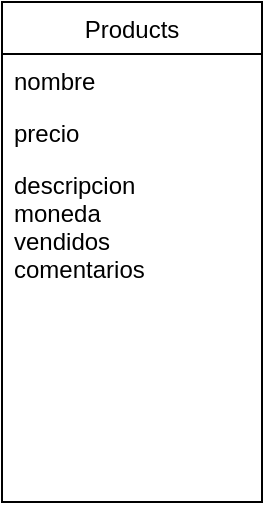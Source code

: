 <mxfile version="15.1.2" type="device"><diagram id="bdu80hoBlzhhVu0lpnmm" name="Page-1"><mxGraphModel dx="582" dy="1634" grid="1" gridSize="10" guides="1" tooltips="1" connect="1" arrows="1" fold="1" page="1" pageScale="1" pageWidth="827" pageHeight="1169" math="0" shadow="0"><root><mxCell id="0"/><mxCell id="1" parent="0"/><mxCell id="VizeZ_izqDHPbaBNlz9X-1" value="Products" style="swimlane;fontStyle=0;childLayout=stackLayout;horizontal=1;startSize=26;fillColor=none;horizontalStack=0;resizeParent=1;resizeParentMax=0;resizeLast=0;collapsible=1;marginBottom=0;" vertex="1" parent="1"><mxGeometry x="40" y="170" width="130" height="250" as="geometry"/></mxCell><mxCell id="VizeZ_izqDHPbaBNlz9X-2" value="nombre" style="text;strokeColor=none;fillColor=none;align=left;verticalAlign=top;spacingLeft=4;spacingRight=4;overflow=hidden;rotatable=0;points=[[0,0.5],[1,0.5]];portConstraint=eastwest;" vertex="1" parent="VizeZ_izqDHPbaBNlz9X-1"><mxGeometry y="26" width="130" height="26" as="geometry"/></mxCell><mxCell id="VizeZ_izqDHPbaBNlz9X-3" value="precio    " style="text;strokeColor=none;fillColor=none;align=left;verticalAlign=top;spacingLeft=4;spacingRight=4;overflow=hidden;rotatable=0;points=[[0,0.5],[1,0.5]];portConstraint=eastwest;" vertex="1" parent="VizeZ_izqDHPbaBNlz9X-1"><mxGeometry y="52" width="130" height="26" as="geometry"/></mxCell><mxCell id="VizeZ_izqDHPbaBNlz9X-4" value="descripcion&#10;moneda&#10;vendidos&#10;comentarios" style="text;strokeColor=none;fillColor=none;align=left;verticalAlign=top;spacingLeft=4;spacingRight=4;overflow=hidden;rotatable=0;points=[[0,0.5],[1,0.5]];portConstraint=eastwest;" vertex="1" parent="VizeZ_izqDHPbaBNlz9X-1"><mxGeometry y="78" width="130" height="172" as="geometry"/></mxCell></root></mxGraphModel></diagram></mxfile>